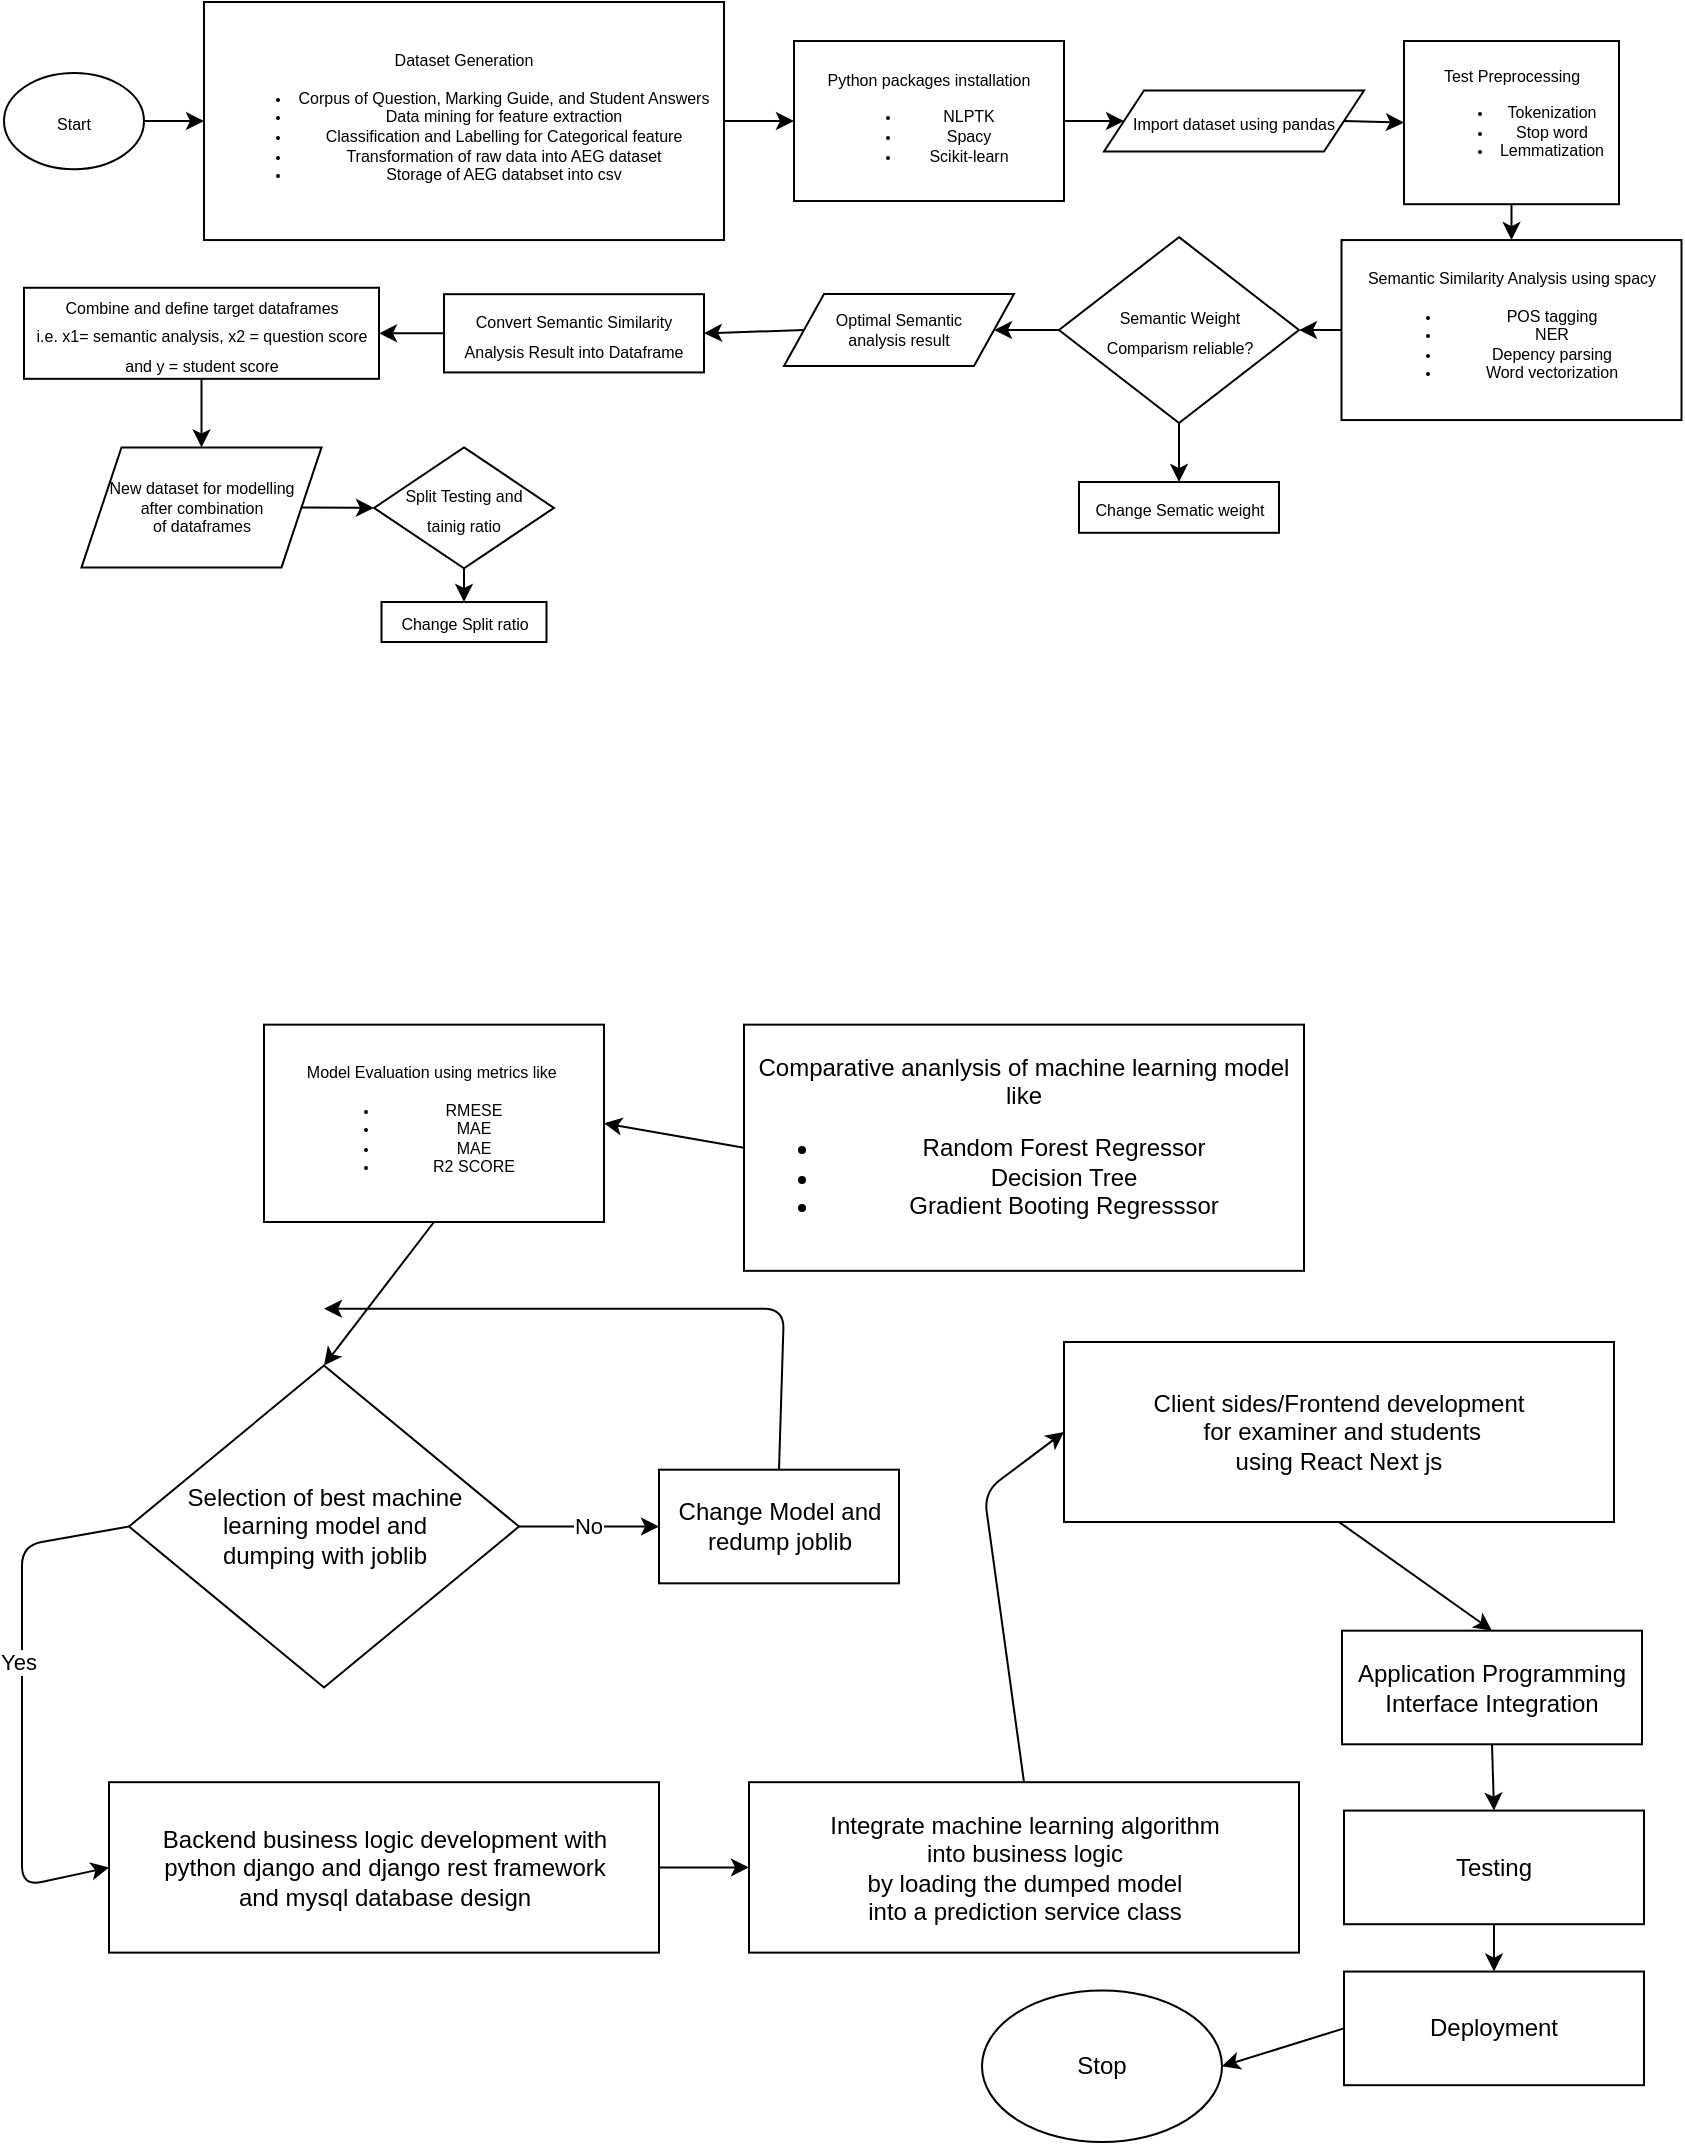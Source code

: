 <mxfile>
    <diagram id="v0POaVEqfWPxZcAgOBb1" name="Page-1">
        <mxGraphModel dx="1370" dy="640" grid="1" gridSize="10" guides="1" tooltips="1" connect="1" arrows="1" fold="1" page="1" pageScale="1" pageWidth="850" pageHeight="1100" math="0" shadow="0">
            <root>
                <mxCell id="0"/>
                <mxCell id="1" parent="0"/>
                <mxCell id="2" value="&lt;font style=&quot;font-size: 8px;&quot;&gt;Start&lt;/font&gt;" style="ellipse;whiteSpace=wrap;html=1;" parent="1" vertex="1">
                    <mxGeometry x="10" y="45.44" width="70" height="48.14" as="geometry"/>
                </mxCell>
                <mxCell id="117" style="edgeStyle=none;html=1;exitX=0.5;exitY=1;exitDx=0;exitDy=0;entryX=0.5;entryY=0;entryDx=0;entryDy=0;fontSize=8;" edge="1" parent="1" source="9" target="116">
                    <mxGeometry relative="1" as="geometry"/>
                </mxCell>
                <mxCell id="9" value="&lt;font style=&quot;font-size: 8px;&quot;&gt;Combine and define target dataframes&lt;br&gt;i.e. x1= semantic analysis, x2 = question score and y = student score&lt;/font&gt;" style="rounded=0;whiteSpace=wrap;html=1;" parent="1" vertex="1">
                    <mxGeometry x="20" y="152.88" width="177.5" height="45.53" as="geometry"/>
                </mxCell>
                <mxCell id="122" style="edgeStyle=none;html=1;exitX=0.5;exitY=1;exitDx=0;exitDy=0;entryX=0.5;entryY=0;entryDx=0;entryDy=0;fontSize=8;" edge="1" parent="1" source="12" target="72">
                    <mxGeometry relative="1" as="geometry"/>
                </mxCell>
                <mxCell id="12" value="&lt;font style=&quot;font-size: 8px;&quot;&gt;Split Testing and &lt;br&gt;tainig ratio&lt;/font&gt;" style="rhombus;whiteSpace=wrap;html=1;" parent="1" vertex="1">
                    <mxGeometry x="195" y="232.7" width="90" height="60.49" as="geometry"/>
                </mxCell>
                <mxCell id="15" value="Selection of best machine&lt;br&gt;learning model and&lt;br&gt;dumping with joblib" style="rhombus;whiteSpace=wrap;html=1;" parent="1" vertex="1">
                    <mxGeometry x="72.5" y="691.77" width="195" height="160.973" as="geometry"/>
                </mxCell>
                <mxCell id="23" value="Stop" style="ellipse;whiteSpace=wrap;html=1;" parent="1" vertex="1">
                    <mxGeometry x="499" y="1004.248" width="120" height="75.752" as="geometry"/>
                </mxCell>
                <mxCell id="51" value="&lt;font style=&quot;font-size: 8px;&quot;&gt;Dataset Generation&lt;br&gt;&lt;/font&gt;&lt;ul style=&quot;font-size: 8px;&quot;&gt;&lt;li style=&quot;&quot;&gt;&lt;font style=&quot;font-size: 8px;&quot;&gt;Corpus of Question, Marking Guide, and Student Answers&lt;/font&gt;&lt;/li&gt;&lt;li style=&quot;&quot;&gt;&lt;font style=&quot;font-size: 8px;&quot;&gt;Data mining for feature extraction&lt;/font&gt;&lt;/li&gt;&lt;li style=&quot;&quot;&gt;&lt;font style=&quot;font-size: 8px;&quot;&gt;Classification and Labelling for Categorical feature&lt;/font&gt;&lt;/li&gt;&lt;li style=&quot;&quot;&gt;&lt;font style=&quot;font-size: 8px;&quot;&gt;Transformation of raw data into AEG dataset&lt;/font&gt;&lt;/li&gt;&lt;li style=&quot;&quot;&gt;&lt;font style=&quot;font-size: 8px;&quot;&gt;Storage of AEG databset into csv&lt;/font&gt;&lt;/li&gt;&lt;/ul&gt;" style="rounded=0;whiteSpace=wrap;html=1;" parent="1" vertex="1">
                    <mxGeometry x="110" y="10.0" width="260" height="119.03" as="geometry"/>
                </mxCell>
                <mxCell id="57" style="edgeStyle=none;html=1;exitX=1;exitY=0.5;exitDx=0;exitDy=0;entryX=0;entryY=0.5;entryDx=0;entryDy=0;" parent="1" source="2" target="51" edge="1">
                    <mxGeometry relative="1" as="geometry"/>
                </mxCell>
                <mxCell id="52" value="&lt;font style=&quot;font-size: 8px;&quot;&gt;Python packages installation&lt;br&gt;&lt;/font&gt;&lt;ul style=&quot;font-size: 8px;&quot;&gt;&lt;li&gt;&lt;font style=&quot;font-size: 8px;&quot;&gt;NLPTK&lt;/font&gt;&lt;/li&gt;&lt;li&gt;&lt;font style=&quot;font-size: 8px;&quot;&gt;Spacy&lt;/font&gt;&lt;/li&gt;&lt;li&gt;&lt;font style=&quot;font-size: 8px;&quot;&gt;Scikit-learn&lt;/font&gt;&lt;/li&gt;&lt;/ul&gt;" style="rounded=0;whiteSpace=wrap;html=1;" parent="1" vertex="1">
                    <mxGeometry x="405" y="29.51" width="135" height="80" as="geometry"/>
                </mxCell>
                <mxCell id="58" style="edgeStyle=none;html=1;exitX=1;exitY=0.5;exitDx=0;exitDy=0;" parent="1" source="51" target="52" edge="1">
                    <mxGeometry relative="1" as="geometry"/>
                </mxCell>
                <mxCell id="106" style="edgeStyle=none;html=1;exitX=1;exitY=0.5;exitDx=0;exitDy=0;entryX=0;entryY=0.5;entryDx=0;entryDy=0;fontSize=8;" edge="1" parent="1" source="53" target="54">
                    <mxGeometry relative="1" as="geometry"/>
                </mxCell>
                <mxCell id="53" value="&lt;font style=&quot;font-size: 8px;&quot;&gt;Import dataset using pandas&lt;/font&gt;" style="shape=parallelogram;perimeter=parallelogramPerimeter;whiteSpace=wrap;html=1;fixedSize=1;" parent="1" vertex="1">
                    <mxGeometry x="560" y="54.25" width="130" height="30.53" as="geometry"/>
                </mxCell>
                <mxCell id="59" style="edgeStyle=none;html=1;exitX=1;exitY=0.5;exitDx=0;exitDy=0;entryX=0;entryY=0.5;entryDx=0;entryDy=0;" parent="1" source="52" target="53" edge="1">
                    <mxGeometry relative="1" as="geometry"/>
                </mxCell>
                <mxCell id="108" style="edgeStyle=none;html=1;exitX=0.5;exitY=1;exitDx=0;exitDy=0;entryX=0.5;entryY=0;entryDx=0;entryDy=0;fontSize=8;" edge="1" parent="1" source="54" target="55">
                    <mxGeometry relative="1" as="geometry"/>
                </mxCell>
                <mxCell id="54" value="&lt;div style=&quot;font-size: 8px;&quot;&gt;&lt;span style=&quot;background-color: initial;&quot;&gt;&lt;font style=&quot;font-size: 8px;&quot;&gt;Test Preprocessing&lt;/font&gt;&lt;/span&gt;&lt;/div&gt;&lt;ul style=&quot;font-size: 8px;&quot;&gt;&lt;li style=&quot;&quot;&gt;&lt;font style=&quot;font-size: 8px;&quot;&gt;Tokenization&lt;/font&gt;&lt;/li&gt;&lt;li style=&quot;&quot;&gt;&lt;font style=&quot;font-size: 8px;&quot;&gt;Stop word&lt;/font&gt;&lt;/li&gt;&lt;li style=&quot;&quot;&gt;&lt;font style=&quot;font-size: 8px;&quot;&gt;Lemmatization&lt;/font&gt;&lt;/li&gt;&lt;/ul&gt;" style="rounded=0;whiteSpace=wrap;html=1;" parent="1" vertex="1">
                    <mxGeometry x="710" y="29.51" width="107.5" height="81.59" as="geometry"/>
                </mxCell>
                <mxCell id="55" value="&lt;font style=&quot;font-size: 8px;&quot;&gt;Semantic Similarity Analysis using spacy&lt;br&gt;&lt;/font&gt;&lt;ul style=&quot;font-size: 8px;&quot;&gt;&lt;li style=&quot;&quot;&gt;&lt;font style=&quot;font-size: 8px;&quot;&gt;POS tagging&lt;/font&gt;&lt;/li&gt;&lt;li style=&quot;&quot;&gt;&lt;font style=&quot;font-size: 8px;&quot;&gt;NER&lt;/font&gt;&lt;/li&gt;&lt;li style=&quot;&quot;&gt;&lt;font style=&quot;font-size: 8px;&quot;&gt;Depency parsing&lt;/font&gt;&lt;/li&gt;&lt;li style=&quot;&quot;&gt;&lt;font style=&quot;font-size: 8px;&quot;&gt;Word vectorization&lt;/font&gt;&lt;/li&gt;&lt;/ul&gt;" style="rounded=0;whiteSpace=wrap;html=1;" parent="1" vertex="1">
                    <mxGeometry x="678.75" y="129.03" width="170" height="90" as="geometry"/>
                </mxCell>
                <mxCell id="114" style="edgeStyle=none;html=1;exitX=0;exitY=0.5;exitDx=0;exitDy=0;entryX=1;entryY=0.5;entryDx=0;entryDy=0;fontSize=8;" edge="1" parent="1" source="56" target="112">
                    <mxGeometry relative="1" as="geometry"/>
                </mxCell>
                <mxCell id="118" style="edgeStyle=none;html=1;exitX=0.5;exitY=1;exitDx=0;exitDy=0;entryX=0.5;entryY=0;entryDx=0;entryDy=0;fontSize=8;" edge="1" parent="1" source="56" target="63">
                    <mxGeometry relative="1" as="geometry"/>
                </mxCell>
                <mxCell id="56" value="&lt;font style=&quot;font-size: 8px;&quot;&gt;Semantic Weight &lt;br&gt;Comparism reliable?&lt;/font&gt;" style="rhombus;whiteSpace=wrap;html=1;" parent="1" vertex="1">
                    <mxGeometry x="537.5" y="127.57" width="120" height="92.91" as="geometry"/>
                </mxCell>
                <mxCell id="62" style="edgeStyle=none;html=1;exitX=0;exitY=0.5;exitDx=0;exitDy=0;entryX=1;entryY=0.5;entryDx=0;entryDy=0;" parent="1" source="55" target="56" edge="1">
                    <mxGeometry relative="1" as="geometry"/>
                </mxCell>
                <mxCell id="63" value="&lt;font style=&quot;font-size: 8px;&quot;&gt;Change Sematic weight&lt;/font&gt;" style="rounded=0;whiteSpace=wrap;html=1;" parent="1" vertex="1">
                    <mxGeometry x="547.5" y="250.0" width="100" height="25.4" as="geometry"/>
                </mxCell>
                <mxCell id="110" style="edgeStyle=none;html=1;exitX=0;exitY=0.5;exitDx=0;exitDy=0;entryX=1;entryY=0.5;entryDx=0;entryDy=0;fontSize=8;" edge="1" parent="1" source="66" target="9">
                    <mxGeometry relative="1" as="geometry"/>
                </mxCell>
                <mxCell id="66" value="&lt;font style=&quot;font-size: 8px;&quot;&gt;Convert Semantic Similarity&lt;br&gt;Analysis Result into Dataframe&lt;/font&gt;" style="rounded=0;whiteSpace=wrap;html=1;" parent="1" vertex="1">
                    <mxGeometry x="230" y="156.09" width="130" height="39.12" as="geometry"/>
                </mxCell>
                <mxCell id="72" value="&lt;font style=&quot;font-size: 8px;&quot;&gt;Change Split ratio&lt;/font&gt;" style="rounded=0;whiteSpace=wrap;html=1;" parent="1" vertex="1">
                    <mxGeometry x="198.75" y="310" width="82.5" height="20" as="geometry"/>
                </mxCell>
                <mxCell id="75" value="Comparative ananlysis of machine learning model like&lt;br&gt;&lt;ul&gt;&lt;li&gt;Random Forest Regressor&lt;/li&gt;&lt;li&gt;Decision Tree&lt;/li&gt;&lt;li&gt;Gradient Booting Regresssor&lt;/li&gt;&lt;/ul&gt;" style="rounded=0;whiteSpace=wrap;html=1;" parent="1" vertex="1">
                    <mxGeometry x="380" y="521.327" width="280" height="123.097" as="geometry"/>
                </mxCell>
                <mxCell id="80" style="edgeStyle=none;html=1;exitX=0.5;exitY=1;exitDx=0;exitDy=0;entryX=0.5;entryY=0;entryDx=0;entryDy=0;" parent="1" source="78" target="15" edge="1">
                    <mxGeometry relative="1" as="geometry"/>
                </mxCell>
                <mxCell id="78" value="&lt;font style=&quot;font-size: 8px;&quot;&gt;Model Evaluation using metrics like&amp;nbsp;&lt;br&gt;&lt;/font&gt;&lt;ul style=&quot;font-size: 8px;&quot;&gt;&lt;li style=&quot;&quot;&gt;&lt;font style=&quot;font-size: 8px;&quot;&gt;RMESE&lt;/font&gt;&lt;/li&gt;&lt;li style=&quot;&quot;&gt;&lt;font style=&quot;font-size: 8px;&quot;&gt;MAE&lt;/font&gt;&lt;/li&gt;&lt;li style=&quot;&quot;&gt;&lt;font style=&quot;font-size: 8px;&quot;&gt;MAE&lt;/font&gt;&lt;/li&gt;&lt;li style=&quot;&quot;&gt;&lt;font style=&quot;font-size: 8px;&quot;&gt;R2 SCORE&lt;/font&gt;&lt;/li&gt;&lt;/ul&gt;" style="rounded=0;whiteSpace=wrap;html=1;" parent="1" vertex="1">
                    <mxGeometry x="140" y="521.33" width="170" height="98.67" as="geometry"/>
                </mxCell>
                <mxCell id="79" style="edgeStyle=none;html=1;exitX=0;exitY=0.5;exitDx=0;exitDy=0;entryX=1;entryY=0.5;entryDx=0;entryDy=0;" parent="1" source="75" target="78" edge="1">
                    <mxGeometry relative="1" as="geometry"/>
                </mxCell>
                <mxCell id="81" value="Backend business logic development with&lt;br&gt;python django and django rest framework&lt;br&gt;and mysql database design" style="rounded=0;whiteSpace=wrap;html=1;" parent="1" vertex="1">
                    <mxGeometry x="62.5" y="900.088" width="275" height="85.221" as="geometry"/>
                </mxCell>
                <mxCell id="83" style="edgeStyle=none;html=1;exitX=0;exitY=0.5;exitDx=0;exitDy=0;entryX=0;entryY=0.5;entryDx=0;entryDy=0;" parent="1" source="15" target="81" edge="1">
                    <mxGeometry relative="1" as="geometry">
                        <Array as="points">
                            <mxPoint x="19" y="781.726"/>
                            <mxPoint x="19" y="952.168"/>
                        </Array>
                    </mxGeometry>
                </mxCell>
                <mxCell id="84" value="Yes" style="edgeLabel;html=1;align=center;verticalAlign=middle;resizable=0;points=[];" parent="83" vertex="1" connectable="0">
                    <mxGeometry x="-0.173" y="-2" relative="1" as="geometry">
                        <mxPoint y="1" as="offset"/>
                    </mxGeometry>
                </mxCell>
                <mxCell id="85" value="Integrate machine learning algorithm&lt;br&gt;into business logic&lt;br&gt;by loading the dumped model&lt;br&gt;into a prediction service class" style="rounded=0;whiteSpace=wrap;html=1;" parent="1" vertex="1">
                    <mxGeometry x="382.5" y="900.088" width="275" height="85.221" as="geometry"/>
                </mxCell>
                <mxCell id="86" style="edgeStyle=none;html=1;exitX=1;exitY=0.5;exitDx=0;exitDy=0;" parent="1" source="81" target="85" edge="1">
                    <mxGeometry relative="1" as="geometry"/>
                </mxCell>
                <mxCell id="89" style="edgeStyle=none;html=1;exitX=0.5;exitY=0;exitDx=0;exitDy=0;" parent="1" source="87" edge="1">
                    <mxGeometry relative="1" as="geometry">
                        <mxPoint x="170" y="663.363" as="targetPoint"/>
                        <Array as="points">
                            <mxPoint x="400" y="663.363"/>
                        </Array>
                    </mxGeometry>
                </mxCell>
                <mxCell id="87" value="Change Model and redump joblib" style="rounded=0;whiteSpace=wrap;html=1;" parent="1" vertex="1">
                    <mxGeometry x="337.5" y="743.85" width="120" height="56.814" as="geometry"/>
                </mxCell>
                <mxCell id="88" value="No" style="edgeStyle=none;html=1;exitX=1;exitY=0.5;exitDx=0;exitDy=0;entryX=0;entryY=0.5;entryDx=0;entryDy=0;" parent="1" source="15" target="87" edge="1">
                    <mxGeometry relative="1" as="geometry"/>
                </mxCell>
                <mxCell id="95" value="Testing" style="rounded=0;whiteSpace=wrap;html=1;" parent="1" vertex="1">
                    <mxGeometry x="680" y="914.292" width="150" height="56.814" as="geometry"/>
                </mxCell>
                <mxCell id="99" style="edgeStyle=none;html=1;exitX=0;exitY=0.5;exitDx=0;exitDy=0;entryX=1;entryY=0.5;entryDx=0;entryDy=0;" parent="1" source="96" target="23" edge="1">
                    <mxGeometry relative="1" as="geometry"/>
                </mxCell>
                <mxCell id="96" value="Deployment" style="rounded=0;whiteSpace=wrap;html=1;" parent="1" vertex="1">
                    <mxGeometry x="680" y="994.779" width="150" height="56.814" as="geometry"/>
                </mxCell>
                <mxCell id="105" style="edgeStyle=none;html=1;exitX=0.5;exitY=1;exitDx=0;exitDy=0;entryX=0.5;entryY=0;entryDx=0;entryDy=0;" parent="1" source="95" target="96" edge="1">
                    <mxGeometry relative="1" as="geometry"/>
                </mxCell>
                <mxCell id="104" style="edgeStyle=none;html=1;exitX=0.5;exitY=1;exitDx=0;exitDy=0;entryX=0.5;entryY=0;entryDx=0;entryDy=0;" parent="1" source="93" target="95" edge="1">
                    <mxGeometry relative="1" as="geometry"/>
                </mxCell>
                <mxCell id="93" value="Application Programming&lt;br&gt;Interface Integration" style="rounded=0;whiteSpace=wrap;html=1;" parent="1" vertex="1">
                    <mxGeometry x="679" y="824.336" width="150" height="56.814" as="geometry"/>
                </mxCell>
                <mxCell id="90" value="Client sides/Frontend development&lt;br&gt;&amp;nbsp;for examiner and students&lt;br&gt;using React Next js" style="rounded=0;whiteSpace=wrap;html=1;" parent="1" vertex="1">
                    <mxGeometry x="540" y="680" width="275" height="90" as="geometry"/>
                </mxCell>
                <mxCell id="100" style="edgeStyle=none;html=1;exitX=0.5;exitY=0;exitDx=0;exitDy=0;entryX=0;entryY=0.5;entryDx=0;entryDy=0;" parent="1" source="85" target="90" edge="1">
                    <mxGeometry relative="1" as="geometry">
                        <Array as="points">
                            <mxPoint x="500" y="755"/>
                        </Array>
                    </mxGeometry>
                </mxCell>
                <mxCell id="103" style="edgeStyle=none;html=1;exitX=0.5;exitY=1;exitDx=0;exitDy=0;entryX=0.5;entryY=0;entryDx=0;entryDy=0;" parent="1" source="90" target="93" edge="1">
                    <mxGeometry relative="1" as="geometry"/>
                </mxCell>
                <mxCell id="115" style="edgeStyle=none;html=1;exitX=0;exitY=0.5;exitDx=0;exitDy=0;entryX=1;entryY=0.5;entryDx=0;entryDy=0;fontSize=8;" edge="1" parent="1" source="112" target="66">
                    <mxGeometry relative="1" as="geometry"/>
                </mxCell>
                <mxCell id="112" value="Optimal Semantic&lt;br&gt;analysis result" style="shape=parallelogram;perimeter=parallelogramPerimeter;whiteSpace=wrap;html=1;fixedSize=1;fontSize=8;" vertex="1" parent="1">
                    <mxGeometry x="400" y="156.04" width="115" height="35.97" as="geometry"/>
                </mxCell>
                <mxCell id="121" style="edgeStyle=none;html=1;exitX=1;exitY=0.5;exitDx=0;exitDy=0;entryX=0;entryY=0.5;entryDx=0;entryDy=0;fontSize=8;" edge="1" parent="1" source="116" target="12">
                    <mxGeometry relative="1" as="geometry"/>
                </mxCell>
                <mxCell id="116" value="New dataset for modelling&lt;br&gt;after combination &lt;br&gt;of dataframes" style="shape=parallelogram;perimeter=parallelogramPerimeter;whiteSpace=wrap;html=1;fixedSize=1;fontSize=8;" vertex="1" parent="1">
                    <mxGeometry x="48.75" y="232.7" width="120" height="60" as="geometry"/>
                </mxCell>
            </root>
        </mxGraphModel>
    </diagram>
</mxfile>